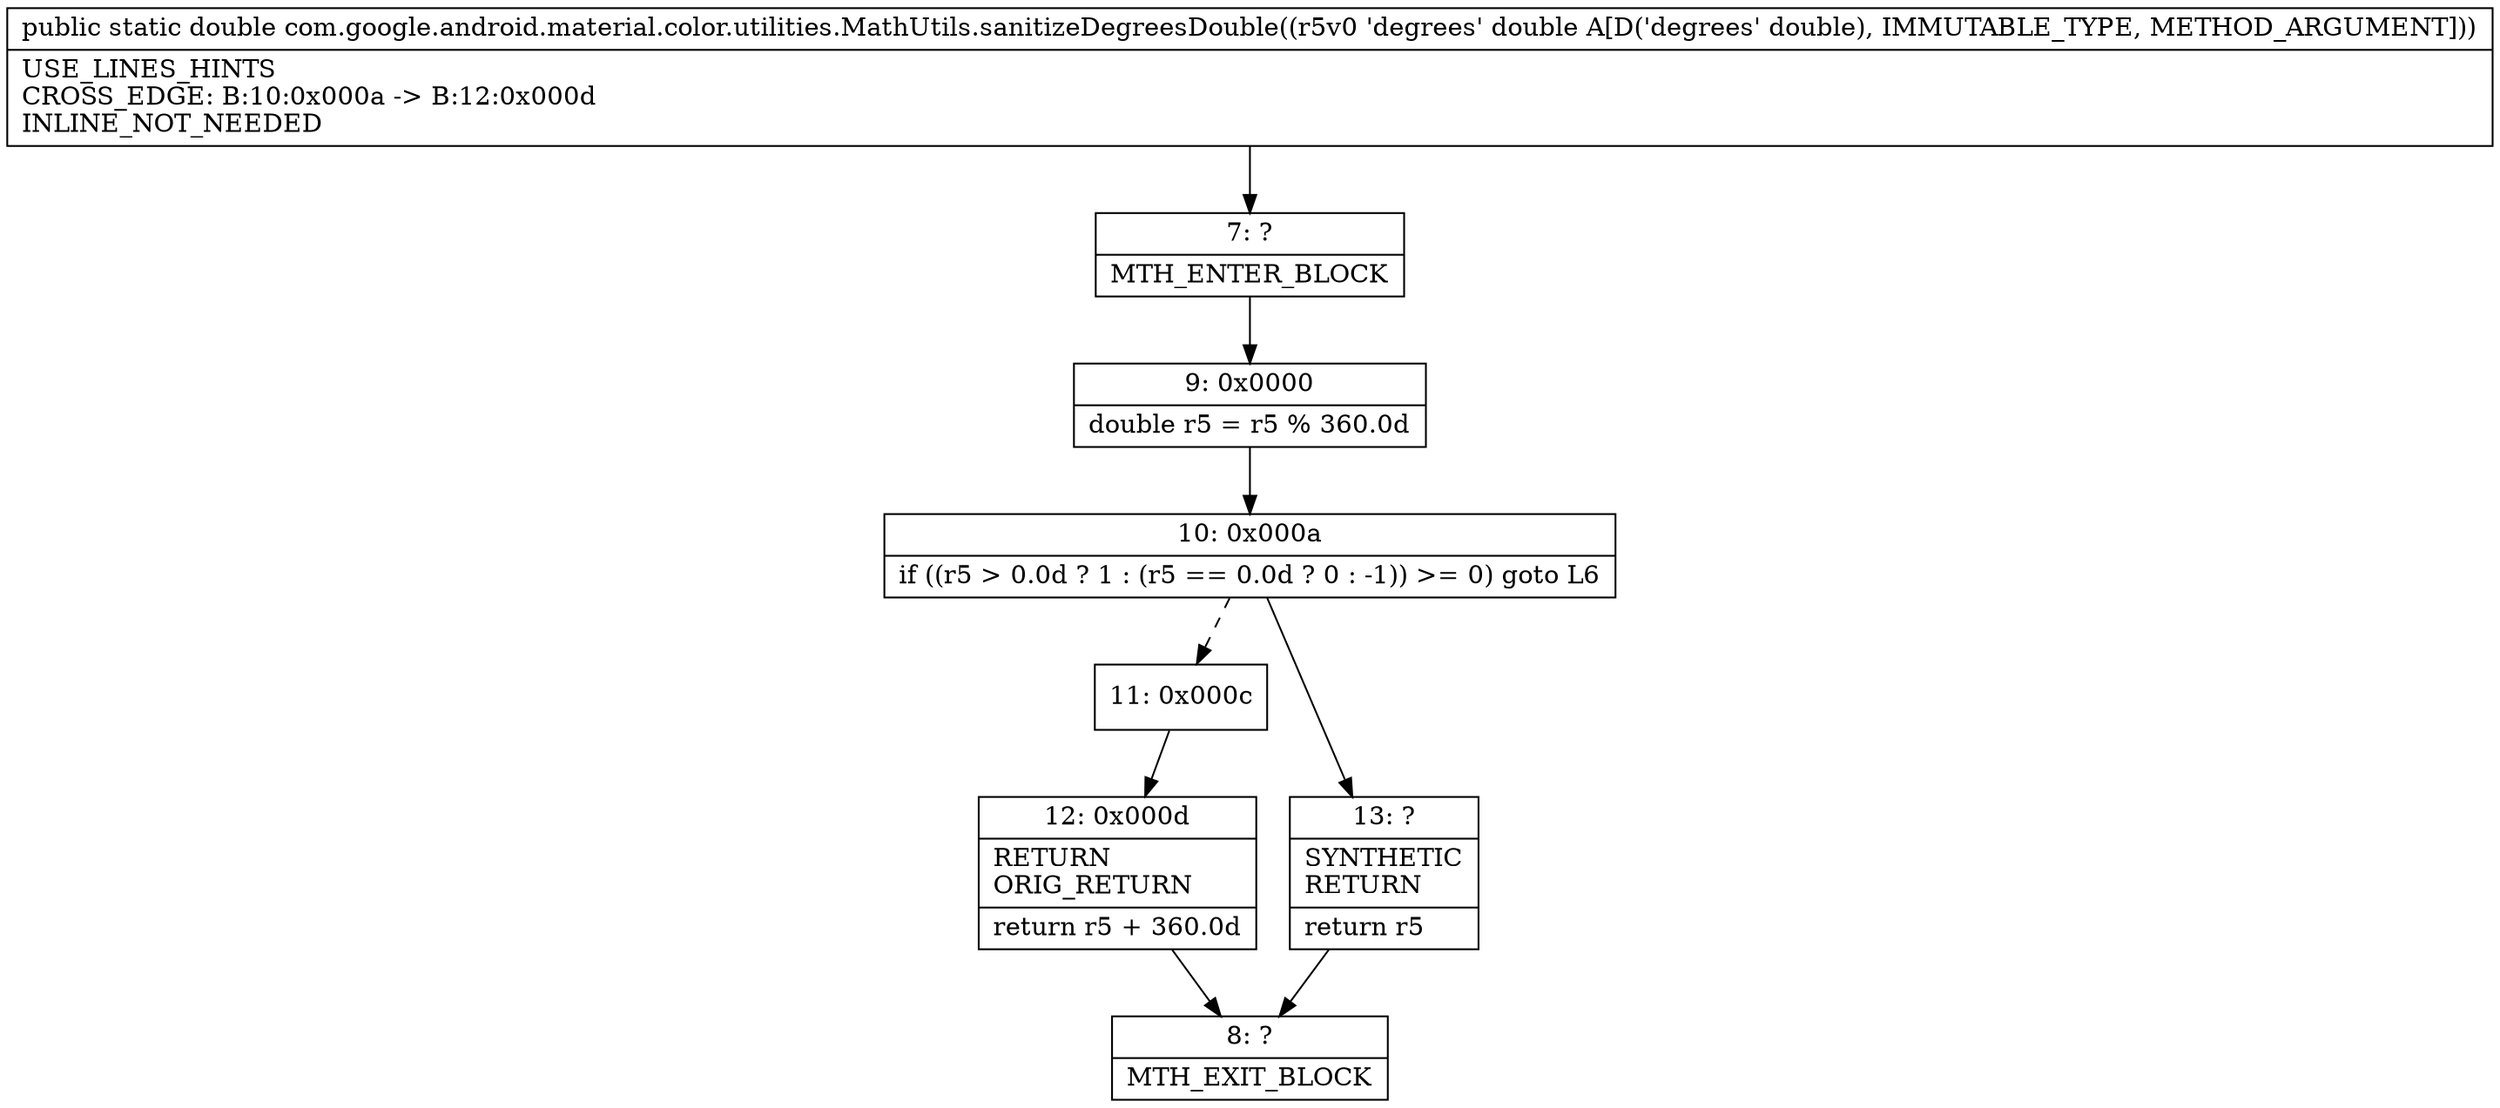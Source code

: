 digraph "CFG forcom.google.android.material.color.utilities.MathUtils.sanitizeDegreesDouble(D)D" {
Node_7 [shape=record,label="{7\:\ ?|MTH_ENTER_BLOCK\l}"];
Node_9 [shape=record,label="{9\:\ 0x0000|double r5 = r5 % 360.0d\l}"];
Node_10 [shape=record,label="{10\:\ 0x000a|if ((r5 \> 0.0d ? 1 : (r5 == 0.0d ? 0 : \-1)) \>= 0) goto L6\l}"];
Node_11 [shape=record,label="{11\:\ 0x000c}"];
Node_12 [shape=record,label="{12\:\ 0x000d|RETURN\lORIG_RETURN\l|return r5 + 360.0d\l}"];
Node_8 [shape=record,label="{8\:\ ?|MTH_EXIT_BLOCK\l}"];
Node_13 [shape=record,label="{13\:\ ?|SYNTHETIC\lRETURN\l|return r5\l}"];
MethodNode[shape=record,label="{public static double com.google.android.material.color.utilities.MathUtils.sanitizeDegreesDouble((r5v0 'degrees' double A[D('degrees' double), IMMUTABLE_TYPE, METHOD_ARGUMENT]))  | USE_LINES_HINTS\lCROSS_EDGE: B:10:0x000a \-\> B:12:0x000d\lINLINE_NOT_NEEDED\l}"];
MethodNode -> Node_7;Node_7 -> Node_9;
Node_9 -> Node_10;
Node_10 -> Node_11[style=dashed];
Node_10 -> Node_13;
Node_11 -> Node_12;
Node_12 -> Node_8;
Node_13 -> Node_8;
}

